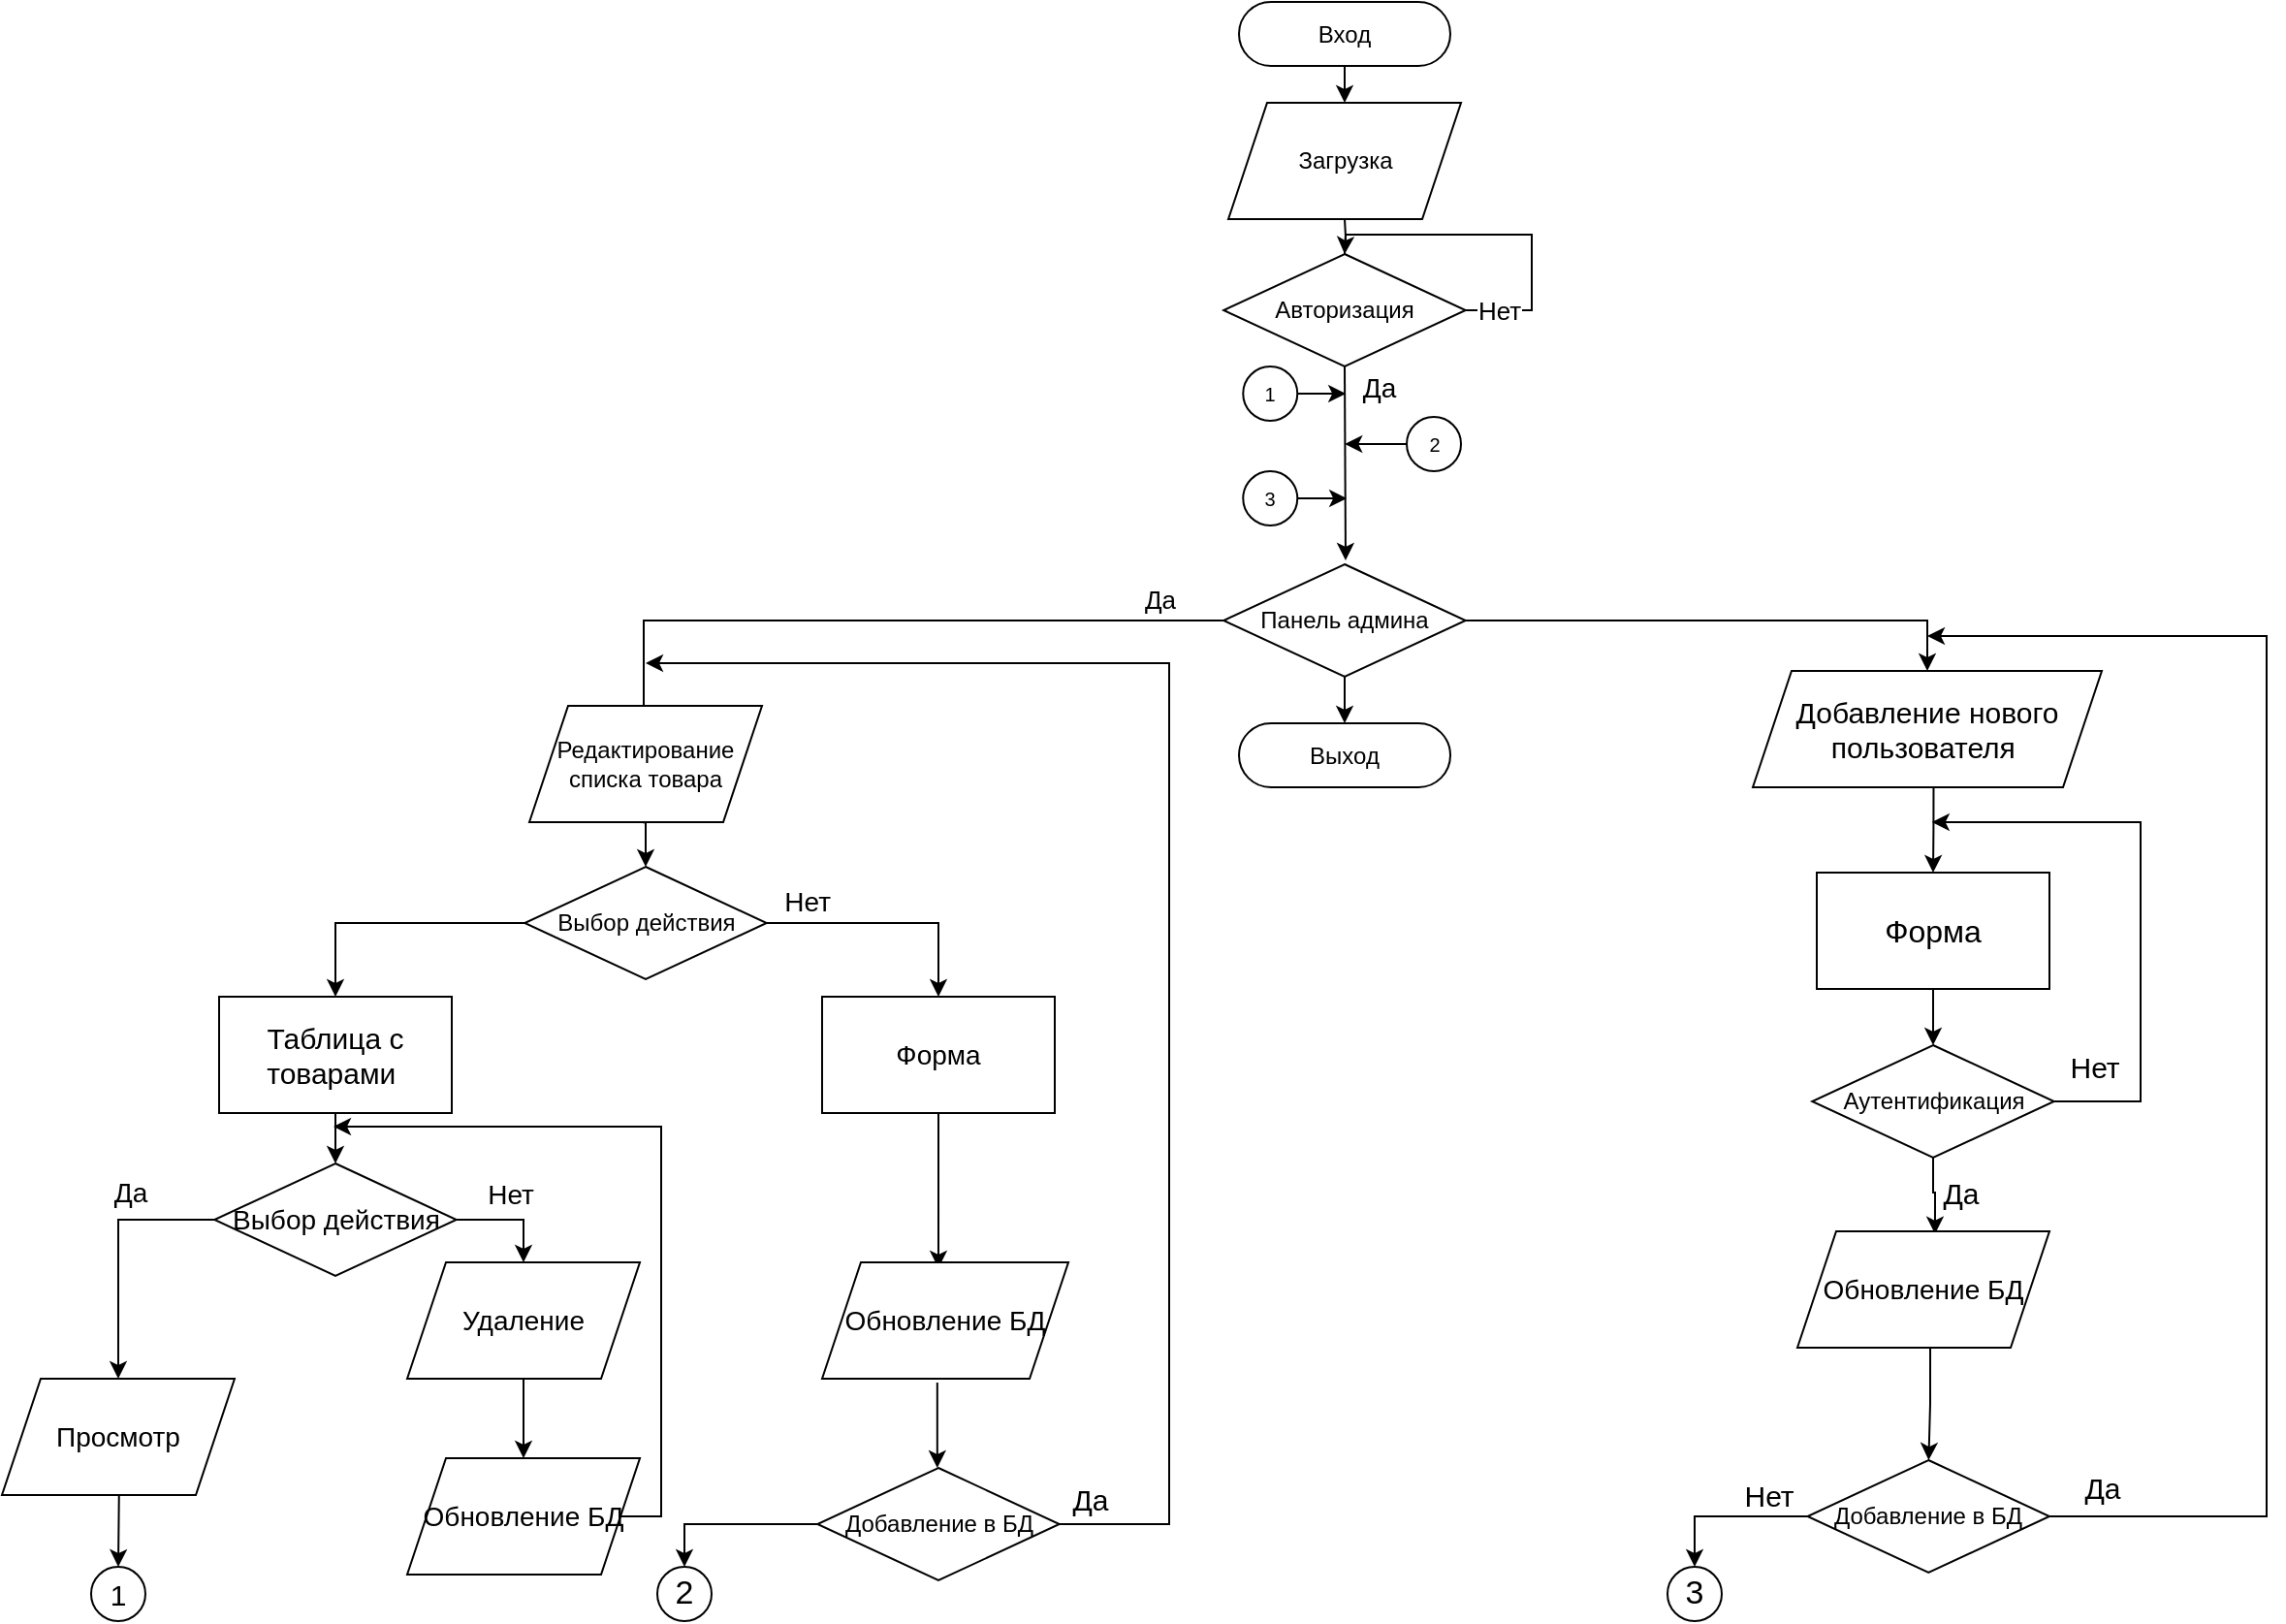<mxfile version="16.4.2" type="github">
  <diagram id="2LeeSKgqcYLErjVpxvfT" name="Page-1">
    <mxGraphModel dx="3198" dy="815" grid="0" gridSize="10" guides="1" tooltips="1" connect="1" arrows="1" fold="1" page="0" pageScale="1" pageWidth="827" pageHeight="1169" background="#ffffff" math="0" shadow="0">
      <root>
        <mxCell id="0" />
        <mxCell id="1" parent="0" />
        <mxCell id="a2tKn3T9XnNzQSszcCgc-1" value="Вход" style="rounded=1;whiteSpace=wrap;html=1;arcSize=50;" parent="1" vertex="1">
          <mxGeometry x="879" y="425" width="109" height="33" as="geometry" />
        </mxCell>
        <mxCell id="a2tKn3T9XnNzQSszcCgc-2" value="Загрузка" style="shape=parallelogram;perimeter=parallelogramPerimeter;whiteSpace=wrap;html=1;fixedSize=1;" parent="1" vertex="1">
          <mxGeometry x="873.51" y="477" width="120" height="60" as="geometry" />
        </mxCell>
        <mxCell id="a2tKn3T9XnNzQSszcCgc-3" value="Авторизация" style="rhombus;whiteSpace=wrap;html=1;" parent="1" vertex="1">
          <mxGeometry x="871.13" y="555" width="124.75" height="58" as="geometry" />
        </mxCell>
        <mxCell id="a2tKn3T9XnNzQSszcCgc-4" value="Нет" style="endArrow=none;html=1;rounded=0;exitX=1;exitY=0.5;exitDx=0;exitDy=0;entryX=0.5;entryY=0;entryDx=0;entryDy=0;fontSize=13;" parent="1" source="a2tKn3T9XnNzQSszcCgc-3" target="a2tKn3T9XnNzQSszcCgc-3" edge="1">
          <mxGeometry x="-0.809" width="50" height="50" relative="1" as="geometry">
            <mxPoint x="891" y="605" as="sourcePoint" />
            <mxPoint x="934" y="553" as="targetPoint" />
            <Array as="points">
              <mxPoint x="1030" y="584" />
              <mxPoint x="1030" y="545" />
              <mxPoint x="934" y="545" />
            </Array>
            <mxPoint as="offset" />
          </mxGeometry>
        </mxCell>
        <mxCell id="a2tKn3T9XnNzQSszcCgc-6" value="" style="endArrow=classic;html=1;rounded=0;entryX=0.5;entryY=0;entryDx=0;entryDy=0;exitX=0.5;exitY=1;exitDx=0;exitDy=0;" parent="1" source="a2tKn3T9XnNzQSszcCgc-2" target="a2tKn3T9XnNzQSszcCgc-3" edge="1">
          <mxGeometry width="50" height="50" relative="1" as="geometry">
            <mxPoint x="932" y="535" as="sourcePoint" />
            <mxPoint x="924" y="532" as="targetPoint" />
            <Array as="points">
              <mxPoint x="934" y="546" />
            </Array>
          </mxGeometry>
        </mxCell>
        <mxCell id="a2tKn3T9XnNzQSszcCgc-8" value="" style="endArrow=classic;html=1;rounded=0;exitX=0.5;exitY=1;exitDx=0;exitDy=0;entryX=0.5;entryY=0;entryDx=0;entryDy=0;" parent="1" source="a2tKn3T9XnNzQSszcCgc-1" target="a2tKn3T9XnNzQSszcCgc-2" edge="1">
          <mxGeometry width="50" height="50" relative="1" as="geometry">
            <mxPoint x="896" y="515" as="sourcePoint" />
            <mxPoint x="946" y="465" as="targetPoint" />
          </mxGeometry>
        </mxCell>
        <mxCell id="a2tKn3T9XnNzQSszcCgc-22" style="edgeStyle=orthogonalEdgeStyle;rounded=0;orthogonalLoop=1;jettySize=auto;html=1;fontSize=10;" parent="1" source="a2tKn3T9XnNzQSszcCgc-9" edge="1">
          <mxGeometry relative="1" as="geometry">
            <mxPoint x="933.619" y="653" as="targetPoint" />
          </mxGeometry>
        </mxCell>
        <mxCell id="a2tKn3T9XnNzQSszcCgc-9" value="2" style="ellipse;whiteSpace=wrap;html=1;aspect=fixed;fontSize=10;" parent="1" vertex="1">
          <mxGeometry x="965.51" y="639" width="28" height="28" as="geometry" />
        </mxCell>
        <mxCell id="a2tKn3T9XnNzQSszcCgc-11" value="Да" style="endArrow=classic;html=1;rounded=0;fontSize=14;exitX=0.5;exitY=1;exitDx=0;exitDy=0;" parent="1" source="a2tKn3T9XnNzQSszcCgc-3" edge="1">
          <mxGeometry x="-0.778" y="17" width="50" height="50" relative="1" as="geometry">
            <mxPoint x="896" y="658" as="sourcePoint" />
            <mxPoint x="934" y="713" as="targetPoint" />
            <mxPoint as="offset" />
          </mxGeometry>
        </mxCell>
        <mxCell id="a2tKn3T9XnNzQSszcCgc-23" style="edgeStyle=orthogonalEdgeStyle;rounded=0;orthogonalLoop=1;jettySize=auto;html=1;fontSize=10;" parent="1" source="a2tKn3T9XnNzQSszcCgc-12" edge="1">
          <mxGeometry relative="1" as="geometry">
            <mxPoint x="934.095" y="627.0" as="targetPoint" />
          </mxGeometry>
        </mxCell>
        <mxCell id="a2tKn3T9XnNzQSszcCgc-12" value="1" style="ellipse;whiteSpace=wrap;html=1;aspect=fixed;fontSize=10;" parent="1" vertex="1">
          <mxGeometry x="881.13" y="613" width="28" height="28" as="geometry" />
        </mxCell>
        <mxCell id="a2tKn3T9XnNzQSszcCgc-21" style="edgeStyle=orthogonalEdgeStyle;rounded=0;orthogonalLoop=1;jettySize=auto;html=1;fontSize=10;" parent="1" source="a2tKn3T9XnNzQSszcCgc-14" edge="1">
          <mxGeometry relative="1" as="geometry">
            <mxPoint x="934.571" y="681" as="targetPoint" />
          </mxGeometry>
        </mxCell>
        <mxCell id="a2tKn3T9XnNzQSszcCgc-14" value="3" style="ellipse;whiteSpace=wrap;html=1;aspect=fixed;fontSize=10;" parent="1" vertex="1">
          <mxGeometry x="881.13" y="667" width="28" height="28" as="geometry" />
        </mxCell>
        <mxCell id="a2tKn3T9XnNzQSszcCgc-26" style="edgeStyle=orthogonalEdgeStyle;rounded=0;orthogonalLoop=1;jettySize=auto;html=1;entryX=0.5;entryY=0;entryDx=0;entryDy=0;fontSize=10;" parent="1" source="a2tKn3T9XnNzQSszcCgc-24" target="a2tKn3T9XnNzQSszcCgc-25" edge="1">
          <mxGeometry relative="1" as="geometry" />
        </mxCell>
        <mxCell id="a2tKn3T9XnNzQSszcCgc-86" style="edgeStyle=orthogonalEdgeStyle;rounded=0;orthogonalLoop=1;jettySize=auto;html=1;exitX=1;exitY=0.5;exitDx=0;exitDy=0;entryX=0.5;entryY=0;entryDx=0;entryDy=0;fontSize=15;strokeWidth=1;" parent="1" source="a2tKn3T9XnNzQSszcCgc-24" target="a2tKn3T9XnNzQSszcCgc-72" edge="1">
          <mxGeometry relative="1" as="geometry" />
        </mxCell>
        <mxCell id="a2tKn3T9XnNzQSszcCgc-24" value="Панель админа" style="rhombus;whiteSpace=wrap;html=1;" parent="1" vertex="1">
          <mxGeometry x="871.13" y="715" width="124.75" height="58" as="geometry" />
        </mxCell>
        <mxCell id="a2tKn3T9XnNzQSszcCgc-25" value="Выход" style="rounded=1;whiteSpace=wrap;html=1;arcSize=50;" parent="1" vertex="1">
          <mxGeometry x="879.01" y="797" width="109" height="33" as="geometry" />
        </mxCell>
        <mxCell id="a2tKn3T9XnNzQSszcCgc-27" value="Да" style="endArrow=classic;html=1;rounded=0;fontSize=13;exitX=0;exitY=0.5;exitDx=0;exitDy=0;" parent="1" source="a2tKn3T9XnNzQSszcCgc-24" edge="1">
          <mxGeometry x="-0.835" y="-11" width="50" height="50" relative="1" as="geometry">
            <mxPoint x="932" y="899" as="sourcePoint" />
            <mxPoint x="572" y="849" as="targetPoint" />
            <Array as="points">
              <mxPoint x="572" y="744" />
            </Array>
            <mxPoint as="offset" />
          </mxGeometry>
        </mxCell>
        <mxCell id="a2tKn3T9XnNzQSszcCgc-29" value="Редактирование списка товара" style="shape=parallelogram;perimeter=parallelogramPerimeter;whiteSpace=wrap;html=1;fixedSize=1;" parent="1" vertex="1">
          <mxGeometry x="513" y="788" width="120" height="60" as="geometry" />
        </mxCell>
        <mxCell id="a2tKn3T9XnNzQSszcCgc-35" value="Нет&amp;nbsp;" style="edgeStyle=orthogonalEdgeStyle;rounded=0;orthogonalLoop=1;jettySize=auto;html=1;fontSize=14;" parent="1" source="a2tKn3T9XnNzQSszcCgc-30" target="a2tKn3T9XnNzQSszcCgc-34" edge="1">
          <mxGeometry x="-0.643" y="11" relative="1" as="geometry">
            <mxPoint as="offset" />
          </mxGeometry>
        </mxCell>
        <mxCell id="a2tKn3T9XnNzQSszcCgc-30" value="Выбор действия" style="rhombus;whiteSpace=wrap;html=1;" parent="1" vertex="1">
          <mxGeometry x="510.63" y="871" width="124.75" height="58" as="geometry" />
        </mxCell>
        <mxCell id="a2tKn3T9XnNzQSszcCgc-33" value="" style="endArrow=classic;html=1;rounded=0;fontSize=10;exitX=0.5;exitY=1;exitDx=0;exitDy=0;entryX=0.5;entryY=0;entryDx=0;entryDy=0;" parent="1" source="a2tKn3T9XnNzQSszcCgc-29" target="a2tKn3T9XnNzQSszcCgc-30" edge="1">
          <mxGeometry width="50" height="50" relative="1" as="geometry">
            <mxPoint x="633" y="779" as="sourcePoint" />
            <mxPoint x="683" y="729" as="targetPoint" />
          </mxGeometry>
        </mxCell>
        <mxCell id="a2tKn3T9XnNzQSszcCgc-37" value="" style="edgeStyle=orthogonalEdgeStyle;rounded=0;orthogonalLoop=1;jettySize=auto;html=1;fontSize=10;" parent="1" source="a2tKn3T9XnNzQSszcCgc-34" edge="1">
          <mxGeometry relative="1" as="geometry">
            <mxPoint x="723.995" y="1078" as="targetPoint" />
          </mxGeometry>
        </mxCell>
        <mxCell id="a2tKn3T9XnNzQSszcCgc-34" value="Форма" style="whiteSpace=wrap;html=1;fontSize=14;" parent="1" vertex="1">
          <mxGeometry x="663.995" y="938" width="120" height="60" as="geometry" />
        </mxCell>
        <mxCell id="a2tKn3T9XnNzQSszcCgc-42" value="Обновление БД" style="shape=parallelogram;perimeter=parallelogramPerimeter;whiteSpace=wrap;html=1;fixedSize=1;fontSize=14;" parent="1" vertex="1">
          <mxGeometry x="664" y="1075" width="127.01" height="60" as="geometry" />
        </mxCell>
        <mxCell id="a2tKn3T9XnNzQSszcCgc-46" value="Добавление в БД" style="rhombus;whiteSpace=wrap;html=1;" parent="1" vertex="1">
          <mxGeometry x="661.62" y="1181" width="124.75" height="58" as="geometry" />
        </mxCell>
        <mxCell id="a2tKn3T9XnNzQSszcCgc-47" value="" style="edgeStyle=orthogonalEdgeStyle;rounded=0;orthogonalLoop=1;jettySize=auto;html=1;fontSize=10;" parent="1" edge="1">
          <mxGeometry relative="1" as="geometry">
            <mxPoint x="723.405" y="1137" as="sourcePoint" />
            <mxPoint x="723.405" y="1181" as="targetPoint" />
          </mxGeometry>
        </mxCell>
        <mxCell id="a2tKn3T9XnNzQSszcCgc-49" value="Да" style="endArrow=classic;html=1;rounded=0;fontSize=15;exitX=1;exitY=0.5;exitDx=0;exitDy=0;" parent="1" source="a2tKn3T9XnNzQSszcCgc-46" edge="1">
          <mxGeometry x="-0.959" y="13" width="50" height="50" relative="1" as="geometry">
            <mxPoint x="836" y="1307" as="sourcePoint" />
            <mxPoint x="573" y="766" as="targetPoint" />
            <Array as="points">
              <mxPoint x="843" y="1210" />
              <mxPoint x="843" y="766" />
            </Array>
            <mxPoint as="offset" />
          </mxGeometry>
        </mxCell>
        <mxCell id="a2tKn3T9XnNzQSszcCgc-50" value="" style="endArrow=classic;html=1;rounded=0;fontSize=14;strokeWidth=1;exitX=0;exitY=0.5;exitDx=0;exitDy=0;entryX=0.5;entryY=0;entryDx=0;entryDy=0;" parent="1" source="a2tKn3T9XnNzQSszcCgc-46" target="a2tKn3T9XnNzQSszcCgc-51" edge="1">
          <mxGeometry width="50" height="50" relative="1" as="geometry">
            <mxPoint x="836" y="1235" as="sourcePoint" />
            <mxPoint x="600" y="1363" as="targetPoint" />
            <Array as="points">
              <mxPoint x="593" y="1210" />
            </Array>
          </mxGeometry>
        </mxCell>
        <mxCell id="a2tKn3T9XnNzQSszcCgc-51" value="2" style="ellipse;whiteSpace=wrap;html=1;aspect=fixed;fontSize=17;" parent="1" vertex="1">
          <mxGeometry x="579" y="1232" width="28" height="28" as="geometry" />
        </mxCell>
        <mxCell id="a2tKn3T9XnNzQSszcCgc-52" value="Таблица с товарами&amp;nbsp;" style="whiteSpace=wrap;html=1;fontSize=15;" parent="1" vertex="1">
          <mxGeometry x="353.005" y="938" width="120" height="60" as="geometry" />
        </mxCell>
        <mxCell id="a2tKn3T9XnNzQSszcCgc-53" value="" style="endArrow=classic;html=1;rounded=0;fontSize=14;strokeWidth=1;exitX=0;exitY=0.5;exitDx=0;exitDy=0;entryX=0.5;entryY=0;entryDx=0;entryDy=0;" parent="1" source="a2tKn3T9XnNzQSszcCgc-30" target="a2tKn3T9XnNzQSszcCgc-52" edge="1">
          <mxGeometry width="50" height="50" relative="1" as="geometry">
            <mxPoint x="600" y="1014" as="sourcePoint" />
            <mxPoint x="650" y="964" as="targetPoint" />
            <Array as="points">
              <mxPoint x="413" y="900" />
            </Array>
          </mxGeometry>
        </mxCell>
        <mxCell id="a2tKn3T9XnNzQSszcCgc-67" value="Нет" style="edgeStyle=orthogonalEdgeStyle;rounded=0;orthogonalLoop=1;jettySize=auto;html=1;exitX=1;exitY=0.5;exitDx=0;exitDy=0;entryX=0.5;entryY=0;entryDx=0;entryDy=0;fontSize=14;strokeWidth=1;" parent="1" source="a2tKn3T9XnNzQSszcCgc-55" target="a2tKn3T9XnNzQSszcCgc-60" edge="1">
          <mxGeometry x="-0.024" y="13" relative="1" as="geometry">
            <mxPoint as="offset" />
          </mxGeometry>
        </mxCell>
        <mxCell id="a2tKn3T9XnNzQSszcCgc-55" value="Выбор действия" style="rhombus;whiteSpace=wrap;html=1;fontSize=14;" parent="1" vertex="1">
          <mxGeometry x="350.63" y="1024" width="124.75" height="58" as="geometry" />
        </mxCell>
        <mxCell id="a2tKn3T9XnNzQSszcCgc-59" value="" style="endArrow=classic;html=1;rounded=0;fontSize=14;strokeWidth=1;exitX=0.5;exitY=1;exitDx=0;exitDy=0;entryX=0.5;entryY=0;entryDx=0;entryDy=0;" parent="1" source="a2tKn3T9XnNzQSszcCgc-52" target="a2tKn3T9XnNzQSszcCgc-55" edge="1">
          <mxGeometry width="50" height="50" relative="1" as="geometry">
            <mxPoint x="501" y="1061" as="sourcePoint" />
            <mxPoint x="551" y="1011" as="targetPoint" />
          </mxGeometry>
        </mxCell>
        <mxCell id="a2tKn3T9XnNzQSszcCgc-68" style="edgeStyle=orthogonalEdgeStyle;rounded=0;orthogonalLoop=1;jettySize=auto;html=1;exitX=0.5;exitY=1;exitDx=0;exitDy=0;entryX=0.5;entryY=0;entryDx=0;entryDy=0;fontSize=14;strokeWidth=1;" parent="1" source="a2tKn3T9XnNzQSszcCgc-60" target="a2tKn3T9XnNzQSszcCgc-63" edge="1">
          <mxGeometry relative="1" as="geometry" />
        </mxCell>
        <mxCell id="a2tKn3T9XnNzQSszcCgc-60" value="Удаление" style="shape=parallelogram;perimeter=parallelogramPerimeter;whiteSpace=wrap;html=1;fixedSize=1;fontSize=14;" parent="1" vertex="1">
          <mxGeometry x="450.005" y="1075" width="120" height="60" as="geometry" />
        </mxCell>
        <mxCell id="a2tKn3T9XnNzQSszcCgc-71" style="edgeStyle=orthogonalEdgeStyle;rounded=0;orthogonalLoop=1;jettySize=auto;html=1;exitX=0.5;exitY=1;exitDx=0;exitDy=0;entryX=0.5;entryY=0;entryDx=0;entryDy=0;fontSize=14;strokeWidth=1;" parent="1" target="a2tKn3T9XnNzQSszcCgc-70" edge="1">
          <mxGeometry relative="1" as="geometry">
            <mxPoint x="300.995" y="1135" as="sourcePoint" />
          </mxGeometry>
        </mxCell>
        <mxCell id="a2tKn3T9XnNzQSszcCgc-62" value="Просмотр" style="shape=parallelogram;perimeter=parallelogramPerimeter;whiteSpace=wrap;html=1;fixedSize=1;fontSize=14;" parent="1" vertex="1">
          <mxGeometry x="240.995" y="1135" width="120" height="60" as="geometry" />
        </mxCell>
        <mxCell id="a2tKn3T9XnNzQSszcCgc-69" style="edgeStyle=orthogonalEdgeStyle;rounded=0;orthogonalLoop=1;jettySize=auto;html=1;exitX=1;exitY=0.5;exitDx=0;exitDy=0;fontSize=14;strokeWidth=1;" parent="1" source="a2tKn3T9XnNzQSszcCgc-63" edge="1">
          <mxGeometry relative="1" as="geometry">
            <mxPoint x="412" y="1005" as="targetPoint" />
            <Array as="points">
              <mxPoint x="581" y="1206" />
              <mxPoint x="581" y="1005" />
            </Array>
          </mxGeometry>
        </mxCell>
        <mxCell id="a2tKn3T9XnNzQSszcCgc-63" value="Обновление БД" style="shape=parallelogram;perimeter=parallelogramPerimeter;whiteSpace=wrap;html=1;fixedSize=1;fontSize=14;" parent="1" vertex="1">
          <mxGeometry x="450.005" y="1176" width="120" height="60" as="geometry" />
        </mxCell>
        <mxCell id="a2tKn3T9XnNzQSszcCgc-64" value="Да" style="endArrow=classic;html=1;rounded=0;fontSize=14;strokeWidth=1;entryX=0.5;entryY=0;entryDx=0;entryDy=0;exitX=0;exitY=0.5;exitDx=0;exitDy=0;" parent="1" source="a2tKn3T9XnNzQSszcCgc-55" edge="1" target="a2tKn3T9XnNzQSszcCgc-62">
          <mxGeometry x="-0.34" y="-14" width="50" height="50" relative="1" as="geometry">
            <mxPoint x="344" y="1049" as="sourcePoint" />
            <mxPoint x="300.995" y="1075" as="targetPoint" />
            <Array as="points">
              <mxPoint x="301" y="1053" />
            </Array>
            <mxPoint as="offset" />
          </mxGeometry>
        </mxCell>
        <mxCell id="a2tKn3T9XnNzQSszcCgc-70" value="1" style="ellipse;whiteSpace=wrap;html=1;aspect=fixed;fontSize=15;" parent="1" vertex="1">
          <mxGeometry x="286.99" y="1232" width="28" height="28" as="geometry" />
        </mxCell>
        <mxCell id="a2tKn3T9XnNzQSszcCgc-74" value="" style="edgeStyle=orthogonalEdgeStyle;rounded=0;orthogonalLoop=1;jettySize=auto;html=1;fontSize=15;strokeWidth=1;exitX=0.518;exitY=0.992;exitDx=0;exitDy=0;exitPerimeter=0;" parent="1" source="a2tKn3T9XnNzQSszcCgc-72" target="a2tKn3T9XnNzQSszcCgc-73" edge="1">
          <mxGeometry relative="1" as="geometry" />
        </mxCell>
        <mxCell id="a2tKn3T9XnNzQSszcCgc-72" value="Добавление нового пользователя&amp;nbsp;" style="shape=parallelogram;perimeter=parallelogramPerimeter;whiteSpace=wrap;html=1;fixedSize=1;fontSize=15;" parent="1" vertex="1">
          <mxGeometry x="1144" y="770" width="180" height="60" as="geometry" />
        </mxCell>
        <mxCell id="a2tKn3T9XnNzQSszcCgc-84" style="edgeStyle=orthogonalEdgeStyle;rounded=0;orthogonalLoop=1;jettySize=auto;html=1;exitX=0.5;exitY=1;exitDx=0;exitDy=0;entryX=0.5;entryY=0;entryDx=0;entryDy=0;fontSize=15;strokeWidth=1;" parent="1" source="a2tKn3T9XnNzQSszcCgc-73" target="a2tKn3T9XnNzQSszcCgc-75" edge="1">
          <mxGeometry relative="1" as="geometry" />
        </mxCell>
        <mxCell id="a2tKn3T9XnNzQSszcCgc-73" value="Форма" style="whiteSpace=wrap;html=1;fontSize=16;" parent="1" vertex="1">
          <mxGeometry x="1177" y="874" width="120" height="60" as="geometry" />
        </mxCell>
        <mxCell id="a2tKn3T9XnNzQSszcCgc-83" value="Нет" style="edgeStyle=orthogonalEdgeStyle;rounded=0;orthogonalLoop=1;jettySize=auto;html=1;exitX=1;exitY=0.5;exitDx=0;exitDy=0;fontSize=15;strokeWidth=1;" parent="1" source="a2tKn3T9XnNzQSszcCgc-75" edge="1">
          <mxGeometry x="-0.861" y="18" relative="1" as="geometry">
            <mxPoint x="1236.4" y="847.6" as="targetPoint" />
            <Array as="points">
              <mxPoint x="1344" y="992" />
              <mxPoint x="1344" y="848" />
              <mxPoint x="1236" y="848" />
            </Array>
            <mxPoint as="offset" />
          </mxGeometry>
        </mxCell>
        <mxCell id="a2tKn3T9XnNzQSszcCgc-85" value="Да" style="edgeStyle=orthogonalEdgeStyle;rounded=0;orthogonalLoop=1;jettySize=auto;html=1;exitX=0.5;exitY=1;exitDx=0;exitDy=0;entryX=0.546;entryY=0.023;entryDx=0;entryDy=0;entryPerimeter=0;fontSize=15;strokeWidth=1;" parent="1" source="a2tKn3T9XnNzQSszcCgc-75" target="a2tKn3T9XnNzQSszcCgc-76" edge="1">
          <mxGeometry x="-0.058" y="13" relative="1" as="geometry">
            <Array as="points">
              <mxPoint x="1237" y="1039" />
              <mxPoint x="1238" y="1039" />
            </Array>
            <mxPoint as="offset" />
          </mxGeometry>
        </mxCell>
        <mxCell id="a2tKn3T9XnNzQSszcCgc-75" value="Аутентификация" style="rhombus;whiteSpace=wrap;html=1;" parent="1" vertex="1">
          <mxGeometry x="1174.63" y="963" width="124.75" height="58" as="geometry" />
        </mxCell>
        <mxCell id="a2tKn3T9XnNzQSszcCgc-81" style="edgeStyle=orthogonalEdgeStyle;rounded=0;orthogonalLoop=1;jettySize=auto;html=1;exitX=0.527;exitY=1.005;exitDx=0;exitDy=0;fontSize=15;strokeWidth=1;exitPerimeter=0;" parent="1" source="a2tKn3T9XnNzQSszcCgc-76" target="a2tKn3T9XnNzQSszcCgc-78" edge="1">
          <mxGeometry relative="1" as="geometry" />
        </mxCell>
        <mxCell id="a2tKn3T9XnNzQSszcCgc-76" value="Обновление БД" style="shape=parallelogram;perimeter=parallelogramPerimeter;whiteSpace=wrap;html=1;fixedSize=1;fontSize=14;" parent="1" vertex="1">
          <mxGeometry x="1167" y="1059" width="130" height="60" as="geometry" />
        </mxCell>
        <mxCell id="a2tKn3T9XnNzQSszcCgc-80" value="Нет" style="edgeStyle=orthogonalEdgeStyle;rounded=0;orthogonalLoop=1;jettySize=auto;html=1;exitX=0;exitY=0.5;exitDx=0;exitDy=0;entryX=0.5;entryY=0;entryDx=0;entryDy=0;fontSize=15;strokeWidth=1;" parent="1" source="a2tKn3T9XnNzQSszcCgc-78" target="a2tKn3T9XnNzQSszcCgc-79" edge="1">
          <mxGeometry x="-0.519" y="-11" relative="1" as="geometry">
            <mxPoint as="offset" />
          </mxGeometry>
        </mxCell>
        <mxCell id="a2tKn3T9XnNzQSszcCgc-82" value="Да" style="edgeStyle=orthogonalEdgeStyle;rounded=0;orthogonalLoop=1;jettySize=auto;html=1;exitX=1;exitY=0.5;exitDx=0;exitDy=0;fontSize=15;strokeWidth=1;" parent="1" source="a2tKn3T9XnNzQSszcCgc-78" edge="1">
          <mxGeometry x="-0.928" y="15" relative="1" as="geometry">
            <mxPoint x="1234" y="752" as="targetPoint" />
            <Array as="points">
              <mxPoint x="1409" y="1206" />
              <mxPoint x="1409" y="752" />
            </Array>
            <mxPoint as="offset" />
          </mxGeometry>
        </mxCell>
        <mxCell id="a2tKn3T9XnNzQSszcCgc-78" value="Добавление в БД" style="rhombus;whiteSpace=wrap;html=1;" parent="1" vertex="1">
          <mxGeometry x="1172.25" y="1177" width="124.75" height="58" as="geometry" />
        </mxCell>
        <mxCell id="a2tKn3T9XnNzQSszcCgc-79" value="3" style="ellipse;whiteSpace=wrap;html=1;aspect=fixed;fontSize=17;" parent="1" vertex="1">
          <mxGeometry x="1100" y="1232" width="28" height="28" as="geometry" />
        </mxCell>
      </root>
    </mxGraphModel>
  </diagram>
</mxfile>

